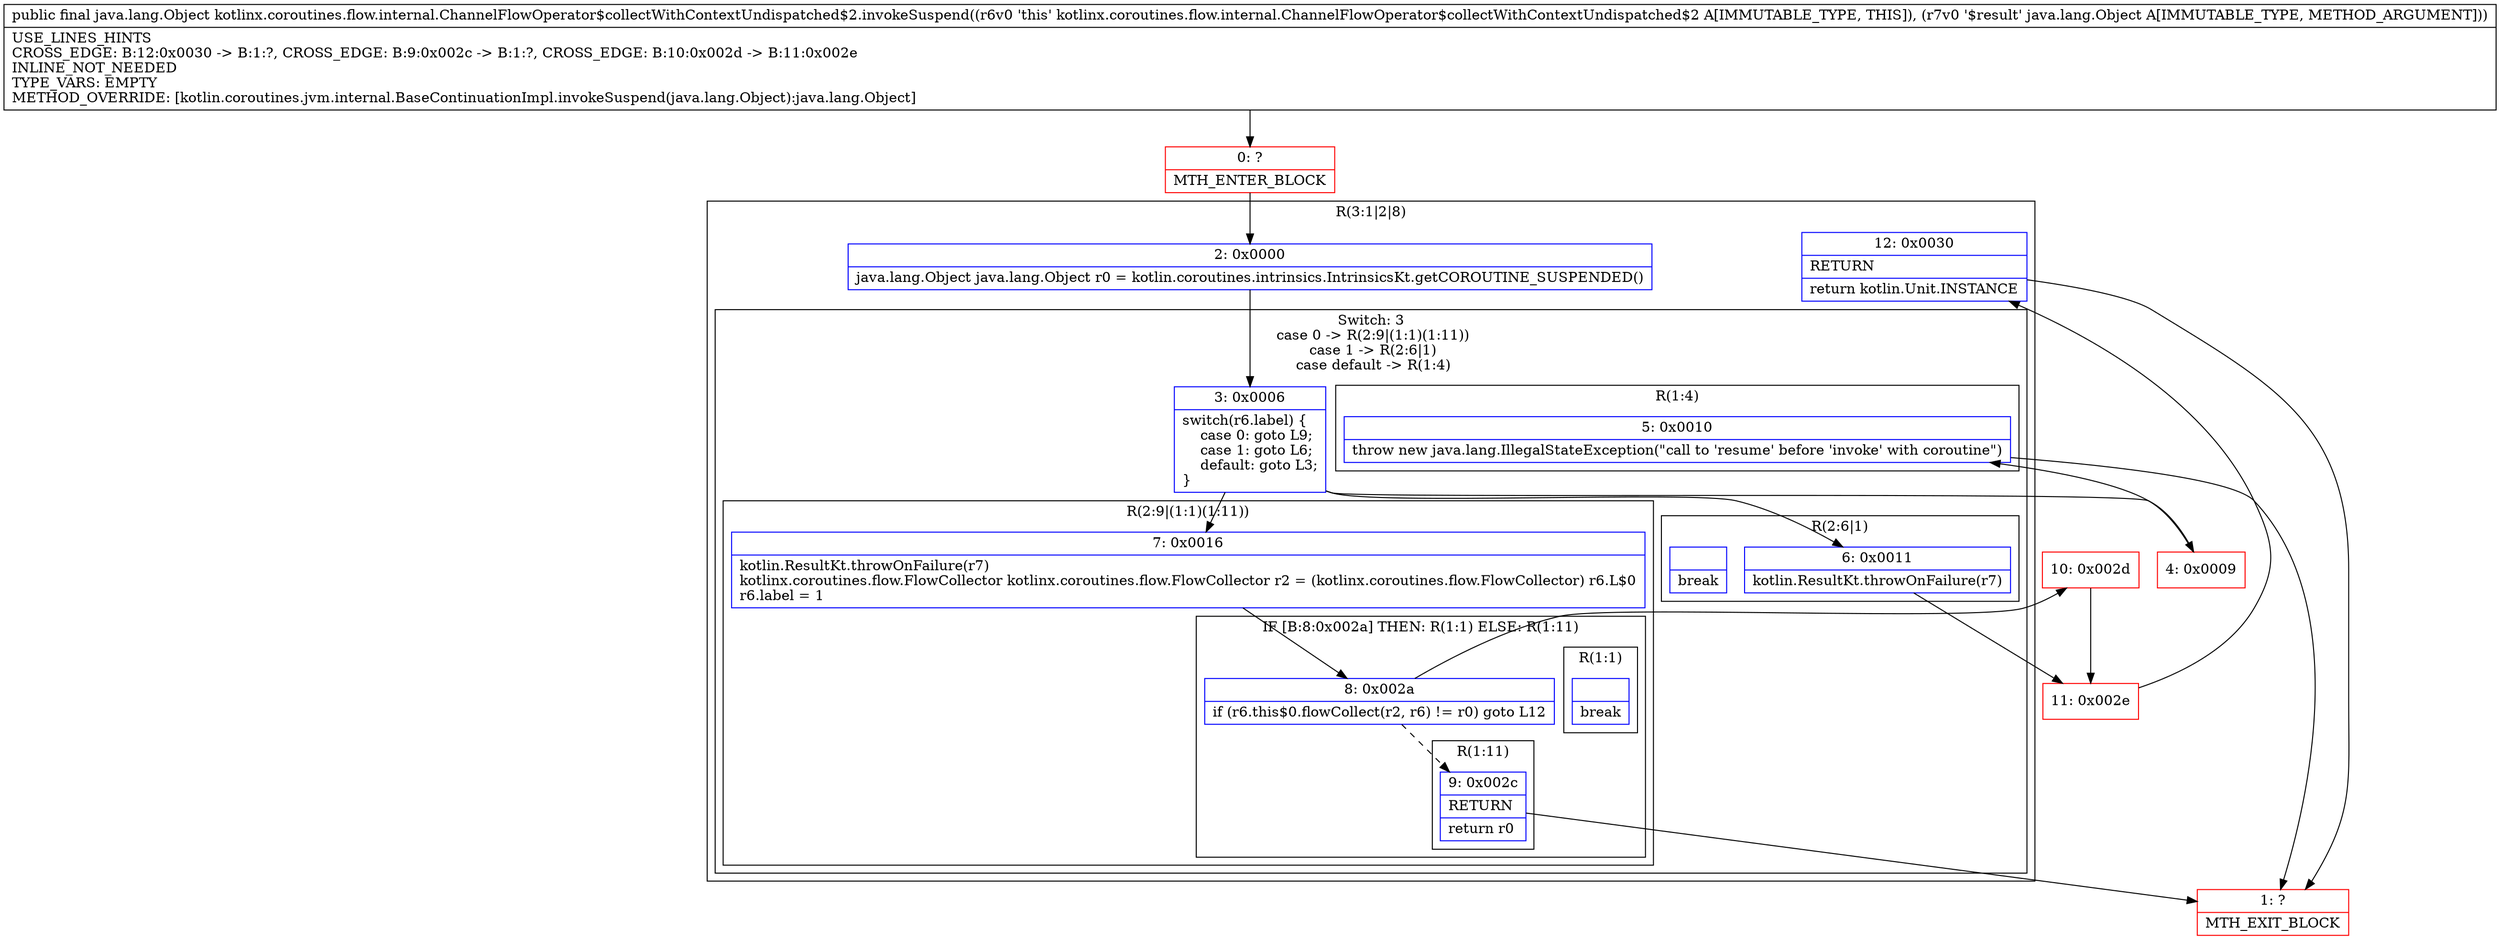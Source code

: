 digraph "CFG forkotlinx.coroutines.flow.internal.ChannelFlowOperator$collectWithContextUndispatched$2.invokeSuspend(Ljava\/lang\/Object;)Ljava\/lang\/Object;" {
subgraph cluster_Region_826035792 {
label = "R(3:1|2|8)";
node [shape=record,color=blue];
Node_2 [shape=record,label="{2\:\ 0x0000|java.lang.Object java.lang.Object r0 = kotlin.coroutines.intrinsics.IntrinsicsKt.getCOROUTINE_SUSPENDED()\l}"];
subgraph cluster_SwitchRegion_794605949 {
label = "Switch: 3
 case 0 -> R(2:9|(1:1)(1:11))
 case 1 -> R(2:6|1)
 case default -> R(1:4)";
node [shape=record,color=blue];
Node_3 [shape=record,label="{3\:\ 0x0006|switch(r6.label) \{\l    case 0: goto L9;\l    case 1: goto L6;\l    default: goto L3;\l\}\l}"];
subgraph cluster_Region_979758515 {
label = "R(2:9|(1:1)(1:11))";
node [shape=record,color=blue];
Node_7 [shape=record,label="{7\:\ 0x0016|kotlin.ResultKt.throwOnFailure(r7)\lkotlinx.coroutines.flow.FlowCollector kotlinx.coroutines.flow.FlowCollector r2 = (kotlinx.coroutines.flow.FlowCollector) r6.L$0\lr6.label = 1\l}"];
subgraph cluster_IfRegion_1320930872 {
label = "IF [B:8:0x002a] THEN: R(1:1) ELSE: R(1:11)";
node [shape=record,color=blue];
Node_8 [shape=record,label="{8\:\ 0x002a|if (r6.this$0.flowCollect(r2, r6) != r0) goto L12\l}"];
subgraph cluster_Region_2037388082 {
label = "R(1:1)";
node [shape=record,color=blue];
Node_InsnContainer_1361968702 [shape=record,label="{|break\l}"];
}
subgraph cluster_Region_1277764478 {
label = "R(1:11)";
node [shape=record,color=blue];
Node_9 [shape=record,label="{9\:\ 0x002c|RETURN\l|return r0\l}"];
}
}
}
subgraph cluster_Region_1576329823 {
label = "R(2:6|1)";
node [shape=record,color=blue];
Node_6 [shape=record,label="{6\:\ 0x0011|kotlin.ResultKt.throwOnFailure(r7)\l}"];
Node_InsnContainer_388575181 [shape=record,label="{|break\l}"];
}
subgraph cluster_Region_1849247641 {
label = "R(1:4)";
node [shape=record,color=blue];
Node_5 [shape=record,label="{5\:\ 0x0010|throw new java.lang.IllegalStateException(\"call to 'resume' before 'invoke' with coroutine\")\l}"];
}
}
Node_12 [shape=record,label="{12\:\ 0x0030|RETURN\l|return kotlin.Unit.INSTANCE\l}"];
}
Node_0 [shape=record,color=red,label="{0\:\ ?|MTH_ENTER_BLOCK\l}"];
Node_4 [shape=record,color=red,label="{4\:\ 0x0009}"];
Node_1 [shape=record,color=red,label="{1\:\ ?|MTH_EXIT_BLOCK\l}"];
Node_11 [shape=record,color=red,label="{11\:\ 0x002e}"];
Node_10 [shape=record,color=red,label="{10\:\ 0x002d}"];
MethodNode[shape=record,label="{public final java.lang.Object kotlinx.coroutines.flow.internal.ChannelFlowOperator$collectWithContextUndispatched$2.invokeSuspend((r6v0 'this' kotlinx.coroutines.flow.internal.ChannelFlowOperator$collectWithContextUndispatched$2 A[IMMUTABLE_TYPE, THIS]), (r7v0 '$result' java.lang.Object A[IMMUTABLE_TYPE, METHOD_ARGUMENT]))  | USE_LINES_HINTS\lCROSS_EDGE: B:12:0x0030 \-\> B:1:?, CROSS_EDGE: B:9:0x002c \-\> B:1:?, CROSS_EDGE: B:10:0x002d \-\> B:11:0x002e\lINLINE_NOT_NEEDED\lTYPE_VARS: EMPTY\lMETHOD_OVERRIDE: [kotlin.coroutines.jvm.internal.BaseContinuationImpl.invokeSuspend(java.lang.Object):java.lang.Object]\l}"];
MethodNode -> Node_0;Node_2 -> Node_3;
Node_3 -> Node_4;
Node_3 -> Node_6;
Node_3 -> Node_7;
Node_7 -> Node_8;
Node_8 -> Node_9[style=dashed];
Node_8 -> Node_10;
Node_9 -> Node_1;
Node_6 -> Node_11;
Node_5 -> Node_1;
Node_12 -> Node_1;
Node_0 -> Node_2;
Node_4 -> Node_5;
Node_11 -> Node_12;
Node_10 -> Node_11;
}

